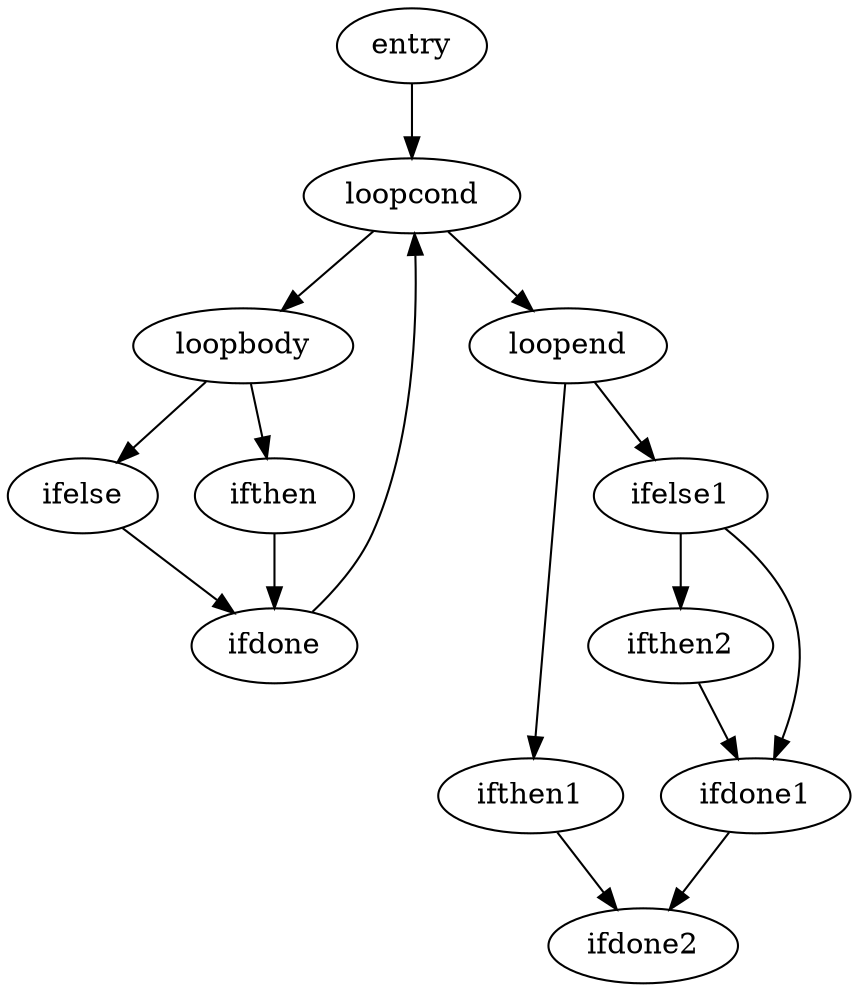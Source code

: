 digraph {
	entry -> loopcond
	loopcond -> loopbody
	loopcond -> loopend
	loopbody -> ifthen
	loopbody -> ifelse
	ifthen -> ifdone
	ifelse -> ifdone
	ifdone -> loopcond
	loopend -> ifthen1
	loopend -> ifelse1
	ifthen1 -> ifdone2
	ifelse1 -> ifthen2
	ifelse1 -> ifdone1
	ifthen2 -> ifdone1
	ifdone1 -> ifdone2
}
